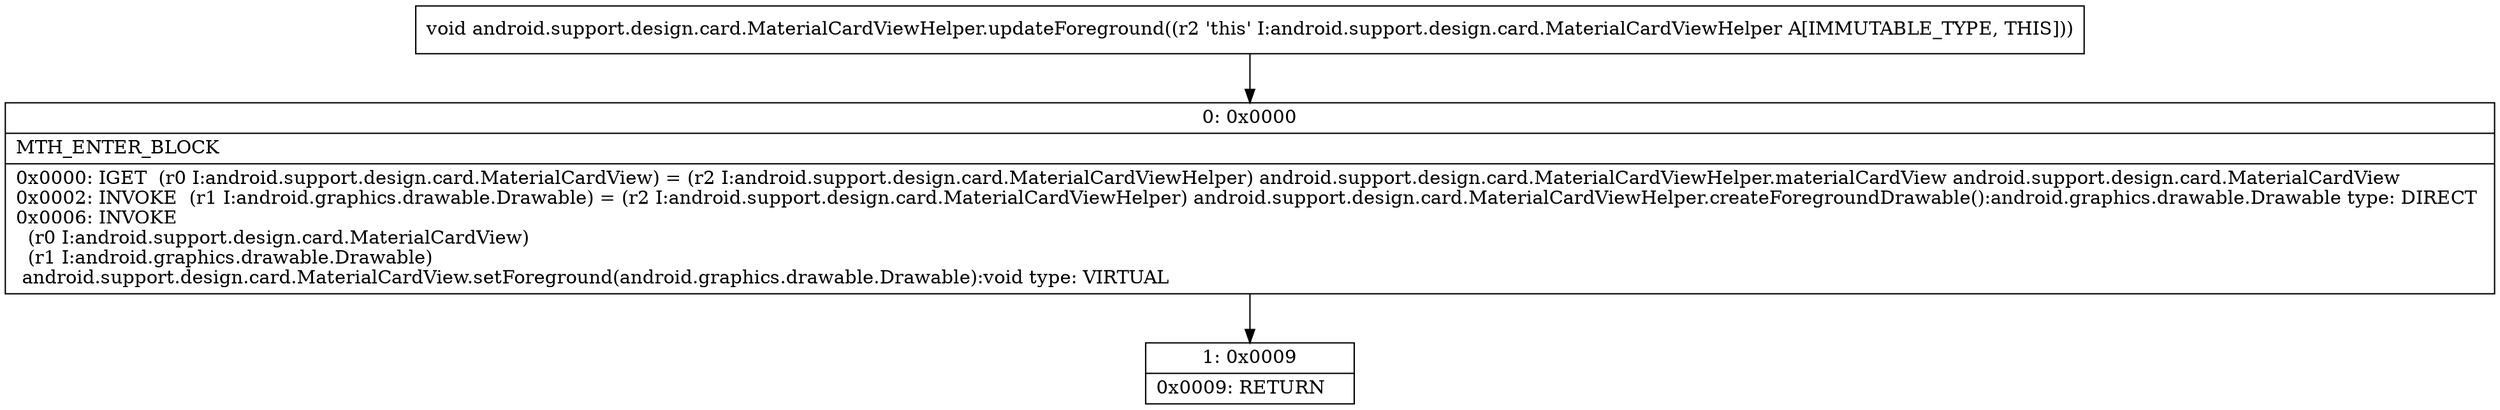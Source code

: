 digraph "CFG forandroid.support.design.card.MaterialCardViewHelper.updateForeground()V" {
Node_0 [shape=record,label="{0\:\ 0x0000|MTH_ENTER_BLOCK\l|0x0000: IGET  (r0 I:android.support.design.card.MaterialCardView) = (r2 I:android.support.design.card.MaterialCardViewHelper) android.support.design.card.MaterialCardViewHelper.materialCardView android.support.design.card.MaterialCardView \l0x0002: INVOKE  (r1 I:android.graphics.drawable.Drawable) = (r2 I:android.support.design.card.MaterialCardViewHelper) android.support.design.card.MaterialCardViewHelper.createForegroundDrawable():android.graphics.drawable.Drawable type: DIRECT \l0x0006: INVOKE  \l  (r0 I:android.support.design.card.MaterialCardView)\l  (r1 I:android.graphics.drawable.Drawable)\l android.support.design.card.MaterialCardView.setForeground(android.graphics.drawable.Drawable):void type: VIRTUAL \l}"];
Node_1 [shape=record,label="{1\:\ 0x0009|0x0009: RETURN   \l}"];
MethodNode[shape=record,label="{void android.support.design.card.MaterialCardViewHelper.updateForeground((r2 'this' I:android.support.design.card.MaterialCardViewHelper A[IMMUTABLE_TYPE, THIS])) }"];
MethodNode -> Node_0;
Node_0 -> Node_1;
}

